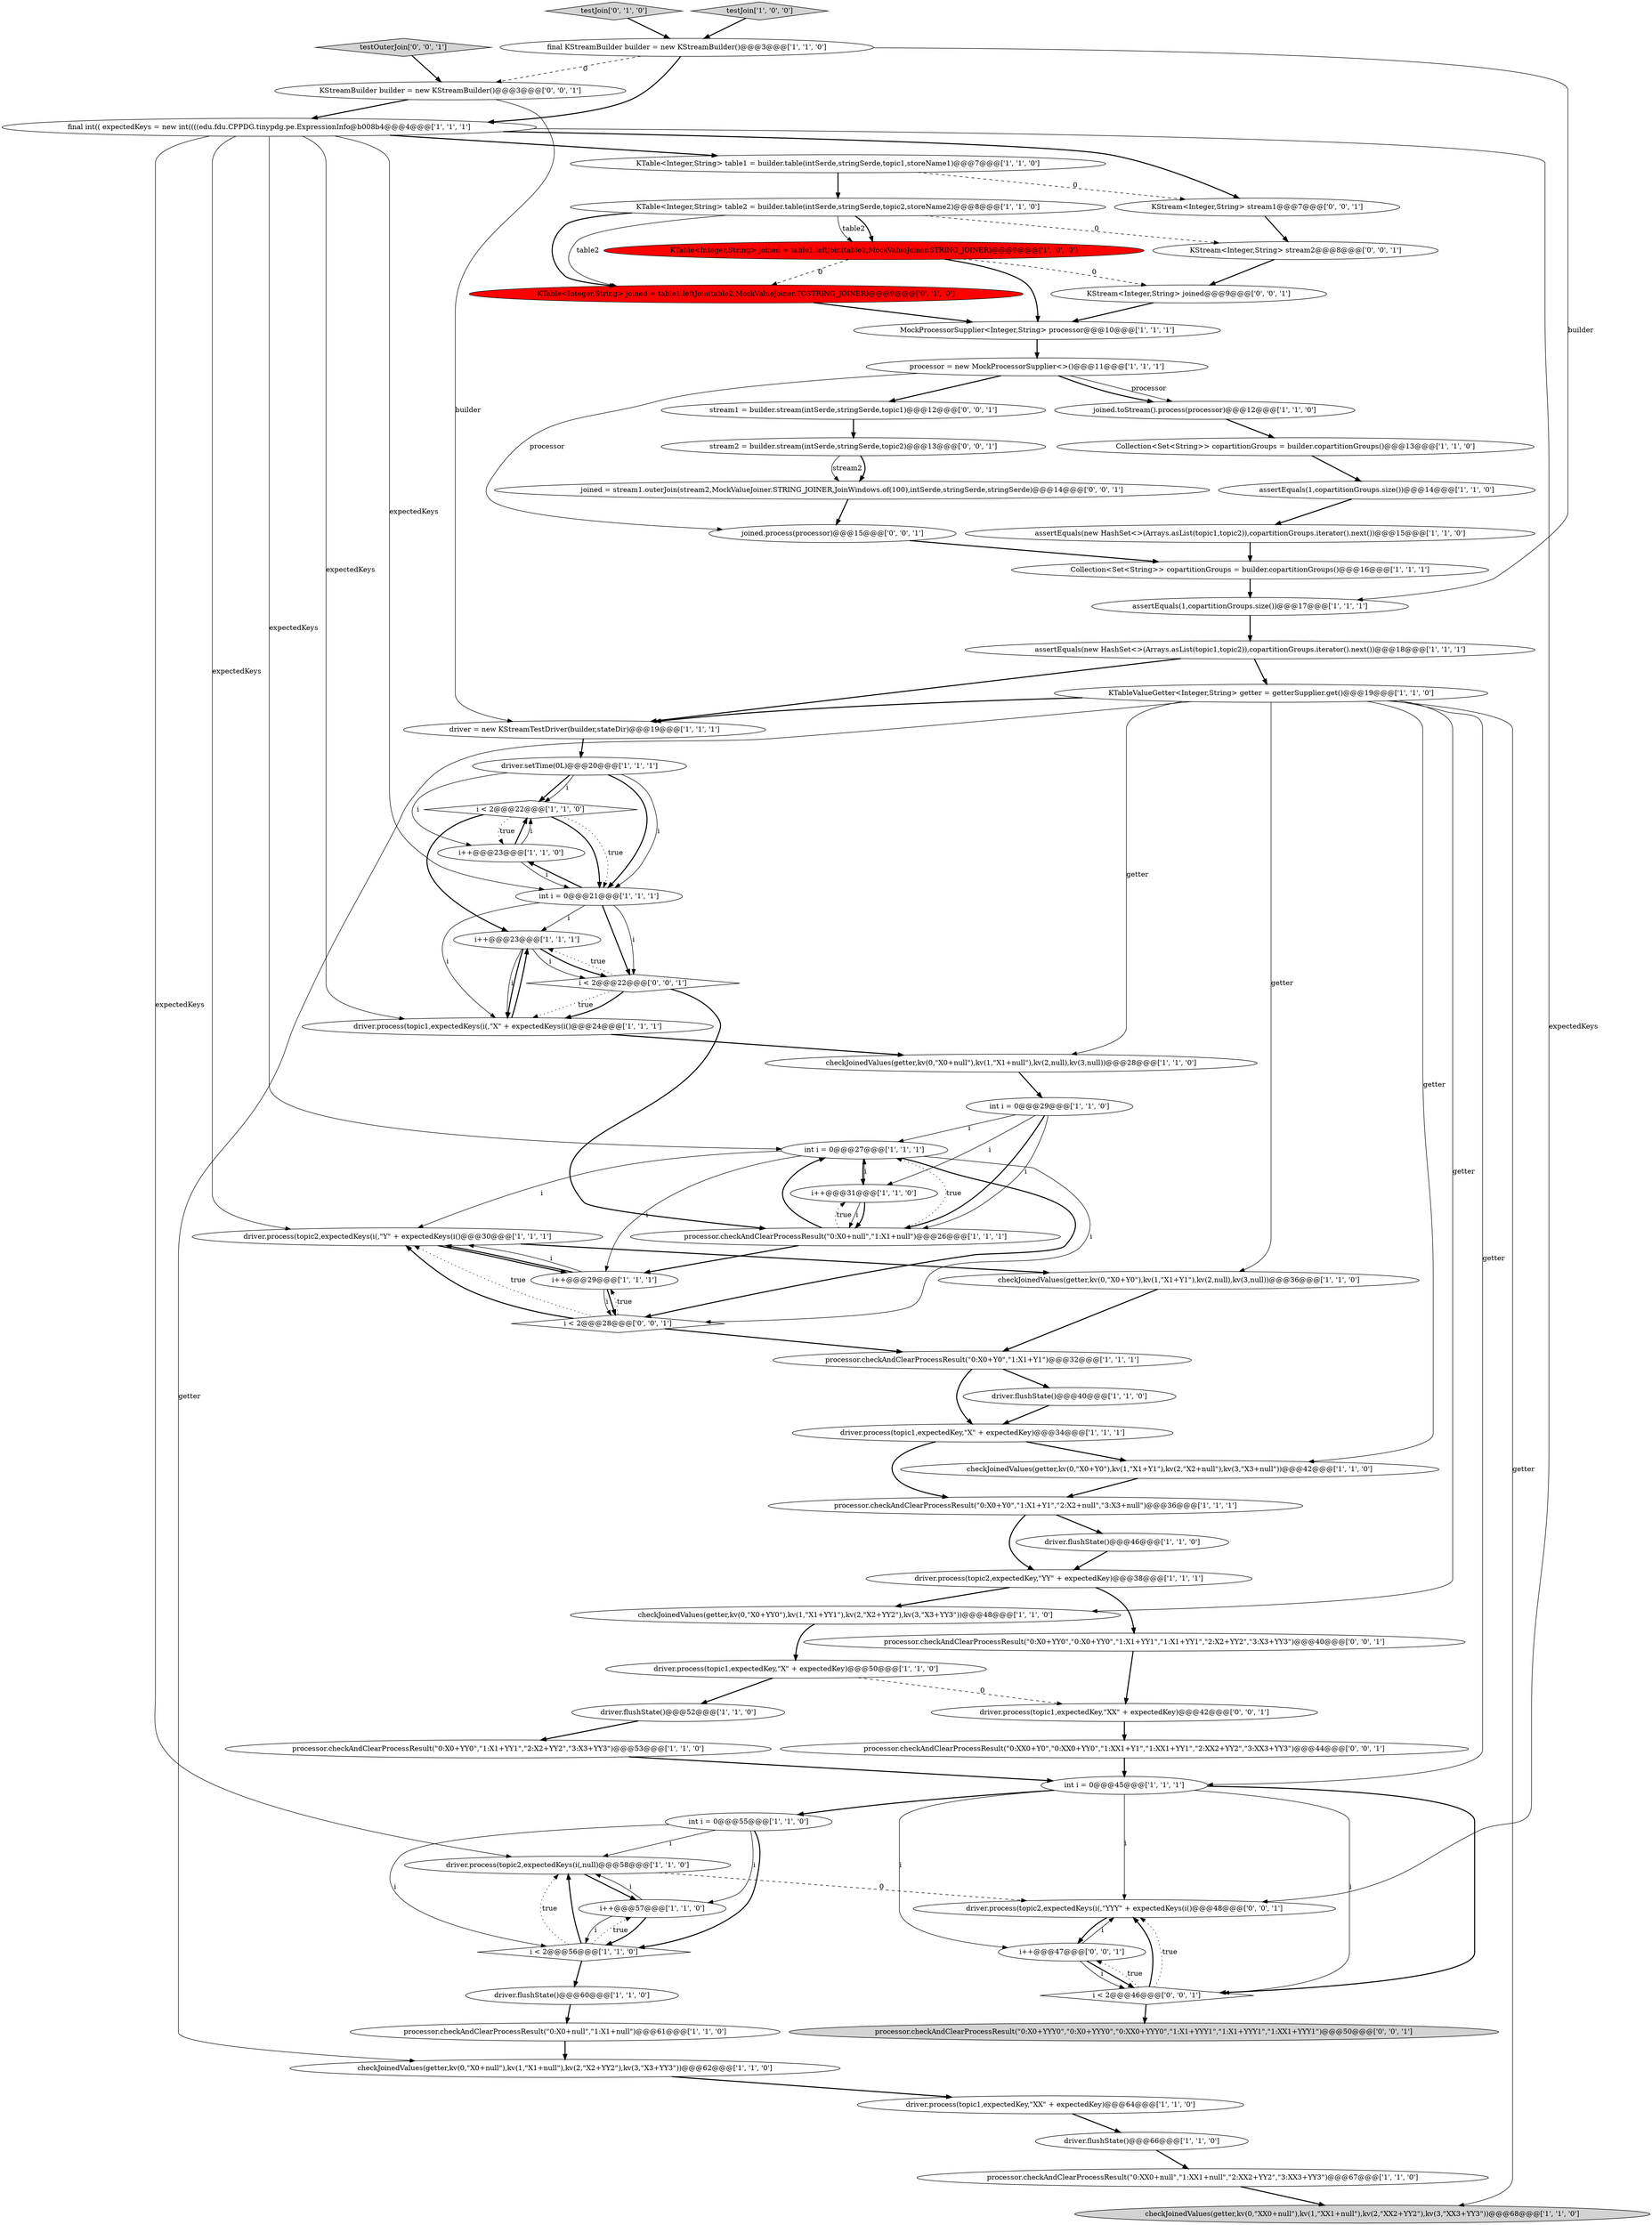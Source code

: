 digraph {
15 [style = filled, label = "processor.checkAndClearProcessResult(\"0:X0+null\",\"1:X1+null\")@@@61@@@['1', '1', '0']", fillcolor = white, shape = ellipse image = "AAA0AAABBB1BBB"];
66 [style = filled, label = "KStream<Integer,String> stream1@@@7@@@['0', '0', '1']", fillcolor = white, shape = ellipse image = "AAA0AAABBB3BBB"];
69 [style = filled, label = "processor.checkAndClearProcessResult(\"0:X0+YY0\",\"0:X0+YY0\",\"1:X1+YY1\",\"1:X1+YY1\",\"2:X2+YY2\",\"3:X3+YY3\")@@@40@@@['0', '0', '1']", fillcolor = white, shape = ellipse image = "AAA0AAABBB3BBB"];
14 [style = filled, label = "driver.process(topic2,expectedKeys(i(,\"Y\" + expectedKeys(i()@@@30@@@['1', '1', '1']", fillcolor = white, shape = ellipse image = "AAA0AAABBB1BBB"];
40 [style = filled, label = "driver.setTime(0L)@@@20@@@['1', '1', '1']", fillcolor = white, shape = ellipse image = "AAA0AAABBB1BBB"];
72 [style = filled, label = "processor.checkAndClearProcessResult(\"0:X0+YYY0\",\"0:X0+YYY0\",\"0:XX0+YYY0\",\"1:X1+YYY1\",\"1:X1+YYY1\",\"1:XX1+YYY1\")@@@50@@@['0', '0', '1']", fillcolor = lightgray, shape = ellipse image = "AAA0AAABBB3BBB"];
12 [style = filled, label = "driver.process(topic2,expectedKeys(i(,null)@@@58@@@['1', '1', '0']", fillcolor = white, shape = ellipse image = "AAA0AAABBB1BBB"];
60 [style = filled, label = "KStream<Integer,String> joined@@@9@@@['0', '0', '1']", fillcolor = white, shape = ellipse image = "AAA0AAABBB3BBB"];
41 [style = filled, label = "KTableValueGetter<Integer,String> getter = getterSupplier.get()@@@19@@@['1', '1', '0']", fillcolor = white, shape = ellipse image = "AAA0AAABBB1BBB"];
28 [style = filled, label = "assertEquals(1,copartitionGroups.size())@@@14@@@['1', '1', '0']", fillcolor = white, shape = ellipse image = "AAA0AAABBB1BBB"];
35 [style = filled, label = "i < 2@@@22@@@['1', '1', '0']", fillcolor = white, shape = diamond image = "AAA0AAABBB1BBB"];
50 [style = filled, label = "int i = 0@@@29@@@['1', '1', '0']", fillcolor = white, shape = ellipse image = "AAA0AAABBB1BBB"];
46 [style = filled, label = "MockProcessorSupplier<Integer,String> processor@@@10@@@['1', '1', '1']", fillcolor = white, shape = ellipse image = "AAA0AAABBB1BBB"];
43 [style = filled, label = "processor.checkAndClearProcessResult(\"0:X0+Y0\",\"1:X1+Y1\")@@@32@@@['1', '1', '1']", fillcolor = white, shape = ellipse image = "AAA0AAABBB1BBB"];
4 [style = filled, label = "int i = 0@@@55@@@['1', '1', '0']", fillcolor = white, shape = ellipse image = "AAA0AAABBB1BBB"];
21 [style = filled, label = "assertEquals(new HashSet<>(Arrays.asList(topic1,topic2)),copartitionGroups.iterator().next())@@@15@@@['1', '1', '0']", fillcolor = white, shape = ellipse image = "AAA0AAABBB1BBB"];
17 [style = filled, label = "final KStreamBuilder builder = new KStreamBuilder()@@@3@@@['1', '1', '0']", fillcolor = white, shape = ellipse image = "AAA0AAABBB1BBB"];
58 [style = filled, label = "i < 2@@@28@@@['0', '0', '1']", fillcolor = white, shape = diamond image = "AAA0AAABBB3BBB"];
53 [style = filled, label = "checkJoinedValues(getter,kv(0,\"X0+null\"),kv(1,\"X1+null\"),kv(2,\"X2+YY2\"),kv(3,\"X3+YY3\"))@@@62@@@['1', '1', '0']", fillcolor = white, shape = ellipse image = "AAA0AAABBB1BBB"];
27 [style = filled, label = "driver.process(topic1,expectedKeys(i(,\"X\" + expectedKeys(i()@@@24@@@['1', '1', '1']", fillcolor = white, shape = ellipse image = "AAA0AAABBB1BBB"];
56 [style = filled, label = "stream1 = builder.stream(intSerde,stringSerde,topic1)@@@12@@@['0', '0', '1']", fillcolor = white, shape = ellipse image = "AAA0AAABBB3BBB"];
68 [style = filled, label = "KStreamBuilder builder = new KStreamBuilder()@@@3@@@['0', '0', '1']", fillcolor = white, shape = ellipse image = "AAA0AAABBB3BBB"];
7 [style = filled, label = "int i = 0@@@27@@@['1', '1', '1']", fillcolor = white, shape = ellipse image = "AAA0AAABBB1BBB"];
47 [style = filled, label = "checkJoinedValues(getter,kv(0,\"X0+YY0\"),kv(1,\"X1+YY1\"),kv(2,\"X2+YY2\"),kv(3,\"X3+YY3\"))@@@48@@@['1', '1', '0']", fillcolor = white, shape = ellipse image = "AAA0AAABBB1BBB"];
62 [style = filled, label = "KStream<Integer,String> stream2@@@8@@@['0', '0', '1']", fillcolor = white, shape = ellipse image = "AAA0AAABBB3BBB"];
22 [style = filled, label = "driver.process(topic1,expectedKey,\"XX\" + expectedKey)@@@64@@@['1', '1', '0']", fillcolor = white, shape = ellipse image = "AAA0AAABBB1BBB"];
24 [style = filled, label = "final int(( expectedKeys = new int((((edu.fdu.CPPDG.tinypdg.pe.ExpressionInfo@b008b4@@@4@@@['1', '1', '1']", fillcolor = white, shape = ellipse image = "AAA0AAABBB1BBB"];
6 [style = filled, label = "joined.toStream().process(processor)@@@12@@@['1', '1', '0']", fillcolor = white, shape = ellipse image = "AAA0AAABBB1BBB"];
25 [style = filled, label = "Collection<Set<String>> copartitionGroups = builder.copartitionGroups()@@@16@@@['1', '1', '1']", fillcolor = white, shape = ellipse image = "AAA0AAABBB1BBB"];
32 [style = filled, label = "driver.flushState()@@@60@@@['1', '1', '0']", fillcolor = white, shape = ellipse image = "AAA0AAABBB1BBB"];
49 [style = filled, label = "int i = 0@@@45@@@['1', '1', '1']", fillcolor = white, shape = ellipse image = "AAA0AAABBB1BBB"];
71 [style = filled, label = "i < 2@@@22@@@['0', '0', '1']", fillcolor = white, shape = diamond image = "AAA0AAABBB3BBB"];
57 [style = filled, label = "i < 2@@@46@@@['0', '0', '1']", fillcolor = white, shape = diamond image = "AAA0AAABBB3BBB"];
51 [style = filled, label = "driver.flushState()@@@52@@@['1', '1', '0']", fillcolor = white, shape = ellipse image = "AAA0AAABBB1BBB"];
31 [style = filled, label = "driver.flushState()@@@66@@@['1', '1', '0']", fillcolor = white, shape = ellipse image = "AAA0AAABBB1BBB"];
3 [style = filled, label = "processor.checkAndClearProcessResult(\"0:X0+null\",\"1:X1+null\")@@@26@@@['1', '1', '1']", fillcolor = white, shape = ellipse image = "AAA0AAABBB1BBB"];
34 [style = filled, label = "i < 2@@@56@@@['1', '1', '0']", fillcolor = white, shape = diamond image = "AAA0AAABBB1BBB"];
33 [style = filled, label = "driver.flushState()@@@40@@@['1', '1', '0']", fillcolor = white, shape = ellipse image = "AAA0AAABBB1BBB"];
9 [style = filled, label = "driver.process(topic1,expectedKey,\"X\" + expectedKey)@@@50@@@['1', '1', '0']", fillcolor = white, shape = ellipse image = "AAA0AAABBB1BBB"];
39 [style = filled, label = "i++@@@31@@@['1', '1', '0']", fillcolor = white, shape = ellipse image = "AAA0AAABBB1BBB"];
45 [style = filled, label = "KTable<Integer,String> table1 = builder.table(intSerde,stringSerde,topic1,storeName1)@@@7@@@['1', '1', '0']", fillcolor = white, shape = ellipse image = "AAA0AAABBB1BBB"];
36 [style = filled, label = "driver = new KStreamTestDriver(builder,stateDir)@@@19@@@['1', '1', '1']", fillcolor = white, shape = ellipse image = "AAA0AAABBB1BBB"];
55 [style = filled, label = "KTable<Integer,String> joined = table1.leftJoin(table2,MockValueJoiner.TOSTRING_JOINER)@@@9@@@['0', '1', '0']", fillcolor = red, shape = ellipse image = "AAA1AAABBB2BBB"];
73 [style = filled, label = "joined.process(processor)@@@15@@@['0', '0', '1']", fillcolor = white, shape = ellipse image = "AAA0AAABBB3BBB"];
52 [style = filled, label = "checkJoinedValues(getter,kv(0,\"X0+Y0\"),kv(1,\"X1+Y1\"),kv(2,\"X2+null\"),kv(3,\"X3+null\"))@@@42@@@['1', '1', '0']", fillcolor = white, shape = ellipse image = "AAA0AAABBB1BBB"];
19 [style = filled, label = "processor.checkAndClearProcessResult(\"0:XX0+null\",\"1:XX1+null\",\"2:XX2+YY2\",\"3:XX3+YY3\")@@@67@@@['1', '1', '0']", fillcolor = white, shape = ellipse image = "AAA0AAABBB1BBB"];
16 [style = filled, label = "processor = new MockProcessorSupplier<>()@@@11@@@['1', '1', '1']", fillcolor = white, shape = ellipse image = "AAA0AAABBB1BBB"];
30 [style = filled, label = "checkJoinedValues(getter,kv(0,\"XX0+null\"),kv(1,\"XX1+null\"),kv(2,\"XX2+YY2\"),kv(3,\"XX3+YY3\"))@@@68@@@['1', '1', '0']", fillcolor = lightgray, shape = ellipse image = "AAA0AAABBB1BBB"];
2 [style = filled, label = "processor.checkAndClearProcessResult(\"0:X0+YY0\",\"1:X1+YY1\",\"2:X2+YY2\",\"3:X3+YY3\")@@@53@@@['1', '1', '0']", fillcolor = white, shape = ellipse image = "AAA0AAABBB1BBB"];
48 [style = filled, label = "KTable<Integer,String> joined = table1.leftJoin(table2,MockValueJoiner.STRING_JOINER)@@@9@@@['1', '0', '0']", fillcolor = red, shape = ellipse image = "AAA1AAABBB1BBB"];
54 [style = filled, label = "testJoin['0', '1', '0']", fillcolor = lightgray, shape = diamond image = "AAA0AAABBB2BBB"];
67 [style = filled, label = "stream2 = builder.stream(intSerde,stringSerde,topic2)@@@13@@@['0', '0', '1']", fillcolor = white, shape = ellipse image = "AAA0AAABBB3BBB"];
18 [style = filled, label = "Collection<Set<String>> copartitionGroups = builder.copartitionGroups()@@@13@@@['1', '1', '0']", fillcolor = white, shape = ellipse image = "AAA0AAABBB1BBB"];
70 [style = filled, label = "testOuterJoin['0', '0', '1']", fillcolor = lightgray, shape = diamond image = "AAA0AAABBB3BBB"];
13 [style = filled, label = "i++@@@23@@@['1', '1', '1']", fillcolor = white, shape = ellipse image = "AAA0AAABBB1BBB"];
63 [style = filled, label = "driver.process(topic2,expectedKeys(i(,\"YYY\" + expectedKeys(i()@@@48@@@['0', '0', '1']", fillcolor = white, shape = ellipse image = "AAA0AAABBB3BBB"];
0 [style = filled, label = "driver.process(topic2,expectedKey,\"YY\" + expectedKey)@@@38@@@['1', '1', '1']", fillcolor = white, shape = ellipse image = "AAA0AAABBB1BBB"];
59 [style = filled, label = "driver.process(topic1,expectedKey,\"XX\" + expectedKey)@@@42@@@['0', '0', '1']", fillcolor = white, shape = ellipse image = "AAA0AAABBB3BBB"];
64 [style = filled, label = "joined = stream1.outerJoin(stream2,MockValueJoiner.STRING_JOINER,JoinWindows.of(100),intSerde,stringSerde,stringSerde)@@@14@@@['0', '0', '1']", fillcolor = white, shape = ellipse image = "AAA0AAABBB3BBB"];
20 [style = filled, label = "testJoin['1', '0', '0']", fillcolor = lightgray, shape = diamond image = "AAA0AAABBB1BBB"];
1 [style = filled, label = "i++@@@29@@@['1', '1', '1']", fillcolor = white, shape = ellipse image = "AAA0AAABBB1BBB"];
10 [style = filled, label = "i++@@@23@@@['1', '1', '0']", fillcolor = white, shape = ellipse image = "AAA0AAABBB1BBB"];
42 [style = filled, label = "KTable<Integer,String> table2 = builder.table(intSerde,stringSerde,topic2,storeName2)@@@8@@@['1', '1', '0']", fillcolor = white, shape = ellipse image = "AAA0AAABBB1BBB"];
61 [style = filled, label = "processor.checkAndClearProcessResult(\"0:XX0+Y0\",\"0:XX0+YY0\",\"1:XX1+Y1\",\"1:XX1+YY1\",\"2:XX2+YY2\",\"3:XX3+YY3\")@@@44@@@['0', '0', '1']", fillcolor = white, shape = ellipse image = "AAA0AAABBB3BBB"];
38 [style = filled, label = "driver.flushState()@@@46@@@['1', '1', '0']", fillcolor = white, shape = ellipse image = "AAA0AAABBB1BBB"];
5 [style = filled, label = "assertEquals(1,copartitionGroups.size())@@@17@@@['1', '1', '1']", fillcolor = white, shape = ellipse image = "AAA0AAABBB1BBB"];
44 [style = filled, label = "checkJoinedValues(getter,kv(0,\"X0+Y0\"),kv(1,\"X1+Y1\"),kv(2,null),kv(3,null))@@@36@@@['1', '1', '0']", fillcolor = white, shape = ellipse image = "AAA0AAABBB1BBB"];
26 [style = filled, label = "assertEquals(new HashSet<>(Arrays.asList(topic1,topic2)),copartitionGroups.iterator().next())@@@18@@@['1', '1', '1']", fillcolor = white, shape = ellipse image = "AAA0AAABBB1BBB"];
29 [style = filled, label = "driver.process(topic1,expectedKey,\"X\" + expectedKey)@@@34@@@['1', '1', '1']", fillcolor = white, shape = ellipse image = "AAA0AAABBB1BBB"];
65 [style = filled, label = "i++@@@47@@@['0', '0', '1']", fillcolor = white, shape = ellipse image = "AAA0AAABBB3BBB"];
8 [style = filled, label = "processor.checkAndClearProcessResult(\"0:X0+Y0\",\"1:X1+Y1\",\"2:X2+null\",\"3:X3+null\")@@@36@@@['1', '1', '1']", fillcolor = white, shape = ellipse image = "AAA0AAABBB1BBB"];
11 [style = filled, label = "i++@@@57@@@['1', '1', '0']", fillcolor = white, shape = ellipse image = "AAA0AAABBB1BBB"];
37 [style = filled, label = "int i = 0@@@21@@@['1', '1', '1']", fillcolor = white, shape = ellipse image = "AAA0AAABBB1BBB"];
23 [style = filled, label = "checkJoinedValues(getter,kv(0,\"X0+null\"),kv(1,\"X1+null\"),kv(2,null),kv(3,null))@@@28@@@['1', '1', '0']", fillcolor = white, shape = ellipse image = "AAA0AAABBB1BBB"];
17->5 [style = solid, label="builder"];
27->13 [style = bold, label=""];
47->9 [style = bold, label=""];
39->7 [style = solid, label="i"];
34->12 [style = dotted, label="true"];
52->8 [style = bold, label=""];
42->48 [style = solid, label="table2"];
68->24 [style = bold, label=""];
24->37 [style = solid, label="expectedKeys"];
35->10 [style = dotted, label="true"];
65->57 [style = bold, label=""];
7->1 [style = solid, label="i"];
24->7 [style = solid, label="expectedKeys"];
58->14 [style = dotted, label="true"];
10->35 [style = bold, label=""];
24->27 [style = solid, label="expectedKeys"];
56->67 [style = bold, label=""];
42->48 [style = bold, label=""];
66->62 [style = bold, label=""];
11->34 [style = solid, label="i"];
64->73 [style = bold, label=""];
59->61 [style = bold, label=""];
16->6 [style = solid, label="processor"];
8->0 [style = bold, label=""];
37->13 [style = solid, label="i"];
57->65 [style = dotted, label="true"];
28->21 [style = bold, label=""];
57->63 [style = bold, label=""];
2->49 [style = bold, label=""];
35->37 [style = bold, label=""];
24->14 [style = solid, label="expectedKeys"];
45->42 [style = bold, label=""];
70->68 [style = bold, label=""];
41->47 [style = solid, label="getter"];
43->29 [style = bold, label=""];
34->32 [style = bold, label=""];
49->4 [style = bold, label=""];
35->37 [style = dotted, label="true"];
7->58 [style = solid, label="i"];
40->37 [style = bold, label=""];
17->68 [style = dashed, label="0"];
61->49 [style = bold, label=""];
4->12 [style = solid, label="i"];
9->59 [style = dashed, label="0"];
3->7 [style = dotted, label="true"];
12->63 [style = dashed, label="0"];
9->51 [style = bold, label=""];
67->64 [style = bold, label=""];
65->63 [style = solid, label="i"];
58->1 [style = dotted, label="true"];
16->56 [style = bold, label=""];
24->12 [style = solid, label="expectedKeys"];
4->34 [style = solid, label="i"];
16->6 [style = bold, label=""];
41->49 [style = solid, label="getter"];
62->60 [style = bold, label=""];
12->11 [style = bold, label=""];
1->14 [style = solid, label="i"];
54->17 [style = bold, label=""];
50->3 [style = bold, label=""];
49->65 [style = solid, label="i"];
69->59 [style = bold, label=""];
37->27 [style = solid, label="i"];
21->25 [style = bold, label=""];
57->63 [style = dotted, label="true"];
41->52 [style = solid, label="getter"];
40->10 [style = solid, label="i"];
18->28 [style = bold, label=""];
8->38 [style = bold, label=""];
29->52 [style = bold, label=""];
33->29 [style = bold, label=""];
41->23 [style = solid, label="getter"];
13->71 [style = solid, label="i"];
1->58 [style = bold, label=""];
11->12 [style = solid, label="i"];
48->60 [style = dashed, label="0"];
3->7 [style = bold, label=""];
38->0 [style = bold, label=""];
43->33 [style = bold, label=""];
37->71 [style = solid, label="i"];
50->39 [style = solid, label="i"];
42->62 [style = dashed, label="0"];
49->63 [style = solid, label="i"];
71->3 [style = bold, label=""];
36->40 [style = bold, label=""];
46->16 [style = bold, label=""];
40->35 [style = bold, label=""];
58->43 [style = bold, label=""];
63->65 [style = bold, label=""];
41->44 [style = solid, label="getter"];
3->1 [style = bold, label=""];
37->10 [style = bold, label=""];
24->66 [style = bold, label=""];
10->35 [style = solid, label="i"];
6->18 [style = bold, label=""];
58->14 [style = bold, label=""];
34->11 [style = dotted, label="true"];
5->26 [style = bold, label=""];
15->53 [style = bold, label=""];
42->55 [style = bold, label=""];
1->58 [style = solid, label="i"];
24->45 [style = bold, label=""];
65->57 [style = solid, label="i"];
40->37 [style = solid, label="i"];
48->46 [style = bold, label=""];
13->71 [style = bold, label=""];
26->41 [style = bold, label=""];
41->36 [style = bold, label=""];
13->27 [style = bold, label=""];
7->39 [style = bold, label=""];
51->2 [style = bold, label=""];
13->27 [style = solid, label="i"];
37->71 [style = bold, label=""];
73->25 [style = bold, label=""];
0->69 [style = bold, label=""];
25->5 [style = bold, label=""];
31->19 [style = bold, label=""];
4->34 [style = bold, label=""];
7->14 [style = solid, label="i"];
23->50 [style = bold, label=""];
41->30 [style = solid, label="getter"];
24->63 [style = solid, label="expectedKeys"];
29->8 [style = bold, label=""];
4->11 [style = solid, label="i"];
20->17 [style = bold, label=""];
7->58 [style = bold, label=""];
67->64 [style = solid, label="stream2"];
48->55 [style = dashed, label="0"];
26->36 [style = bold, label=""];
22->31 [style = bold, label=""];
49->57 [style = solid, label="i"];
39->3 [style = bold, label=""];
71->13 [style = dotted, label="true"];
41->53 [style = solid, label="getter"];
53->22 [style = bold, label=""];
34->12 [style = bold, label=""];
57->72 [style = bold, label=""];
14->44 [style = bold, label=""];
60->46 [style = bold, label=""];
44->43 [style = bold, label=""];
14->1 [style = bold, label=""];
50->3 [style = solid, label="i"];
0->47 [style = bold, label=""];
17->24 [style = bold, label=""];
39->3 [style = solid, label="i"];
11->34 [style = bold, label=""];
45->66 [style = dashed, label="0"];
55->46 [style = bold, label=""];
71->27 [style = dotted, label="true"];
10->37 [style = solid, label="i"];
3->39 [style = dotted, label="true"];
71->27 [style = bold, label=""];
68->36 [style = solid, label="builder"];
32->15 [style = bold, label=""];
27->23 [style = bold, label=""];
1->14 [style = bold, label=""];
16->73 [style = solid, label="processor"];
49->57 [style = bold, label=""];
35->13 [style = bold, label=""];
42->55 [style = solid, label="table2"];
50->7 [style = solid, label="i"];
40->35 [style = solid, label="i"];
19->30 [style = bold, label=""];
}
